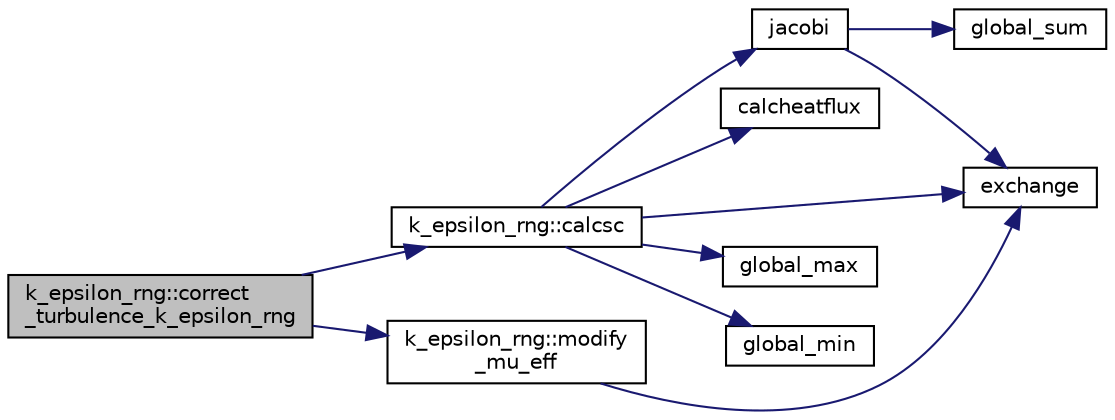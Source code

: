 digraph "k_epsilon_rng::correct_turbulence_k_epsilon_rng"
{
 // LATEX_PDF_SIZE
  edge [fontname="Helvetica",fontsize="10",labelfontname="Helvetica",labelfontsize="10"];
  node [fontname="Helvetica",fontsize="10",shape=record];
  rankdir="LR";
  Node1 [label="k_epsilon_rng::correct\l_turbulence_k_epsilon_rng",height=0.2,width=0.4,color="black", fillcolor="grey75", style="filled", fontcolor="black",tooltip=" "];
  Node1 -> Node2 [color="midnightblue",fontsize="10",style="solid",fontname="Helvetica"];
  Node2 [label="k_epsilon_rng::calcsc",height=0.2,width=0.4,color="black", fillcolor="white", style="filled",URL="$namespacek__epsilon__rng.html#aa259d766694cc52d057ecf778fe2d5ea",tooltip=" "];
  Node2 -> Node3 [color="midnightblue",fontsize="10",style="solid",fontname="Helvetica"];
  Node3 [label="calcheatflux",height=0.2,width=0.4,color="black", fillcolor="white", style="filled",URL="$calcheatflux_8f90.html#a1d121507832c2a426ccf16757c03ad46",tooltip=" "];
  Node2 -> Node4 [color="midnightblue",fontsize="10",style="solid",fontname="Helvetica"];
  Node4 [label="exchange",height=0.2,width=0.4,color="black", fillcolor="white", style="filled",URL="$exchange_8f90.html#a5fc820a1936a17b779afe691729f2e84",tooltip=" "];
  Node2 -> Node5 [color="midnightblue",fontsize="10",style="solid",fontname="Helvetica"];
  Node5 [label="global_max",height=0.2,width=0.4,color="black", fillcolor="white", style="filled",URL="$global__max__mpi_8f90.html#a3969dba31b39f0efc28bf16a22bb0f63",tooltip=" "];
  Node2 -> Node6 [color="midnightblue",fontsize="10",style="solid",fontname="Helvetica"];
  Node6 [label="global_min",height=0.2,width=0.4,color="black", fillcolor="white", style="filled",URL="$global__min__mpi_8f90.html#a8d3f5ccc1e5e38338c50893c1b241b98",tooltip=" "];
  Node2 -> Node7 [color="midnightblue",fontsize="10",style="solid",fontname="Helvetica"];
  Node7 [label="jacobi",height=0.2,width=0.4,color="black", fillcolor="white", style="filled",URL="$jacobi_8f90.html#aabc5519018ae344bfdf951ed5c618091",tooltip=" "];
  Node7 -> Node4 [color="midnightblue",fontsize="10",style="solid",fontname="Helvetica"];
  Node7 -> Node8 [color="midnightblue",fontsize="10",style="solid",fontname="Helvetica"];
  Node8 [label="global_sum",height=0.2,width=0.4,color="black", fillcolor="white", style="filled",URL="$global__sum__mpi_8f90.html#a58e0607c82def5e112fdf461f29d2d9f",tooltip=" "];
  Node1 -> Node9 [color="midnightblue",fontsize="10",style="solid",fontname="Helvetica"];
  Node9 [label="k_epsilon_rng::modify\l_mu_eff",height=0.2,width=0.4,color="black", fillcolor="white", style="filled",URL="$namespacek__epsilon__rng.html#a9b6328ba57554ef905a83eaa444b8d83",tooltip=" "];
  Node9 -> Node4 [color="midnightblue",fontsize="10",style="solid",fontname="Helvetica"];
}
